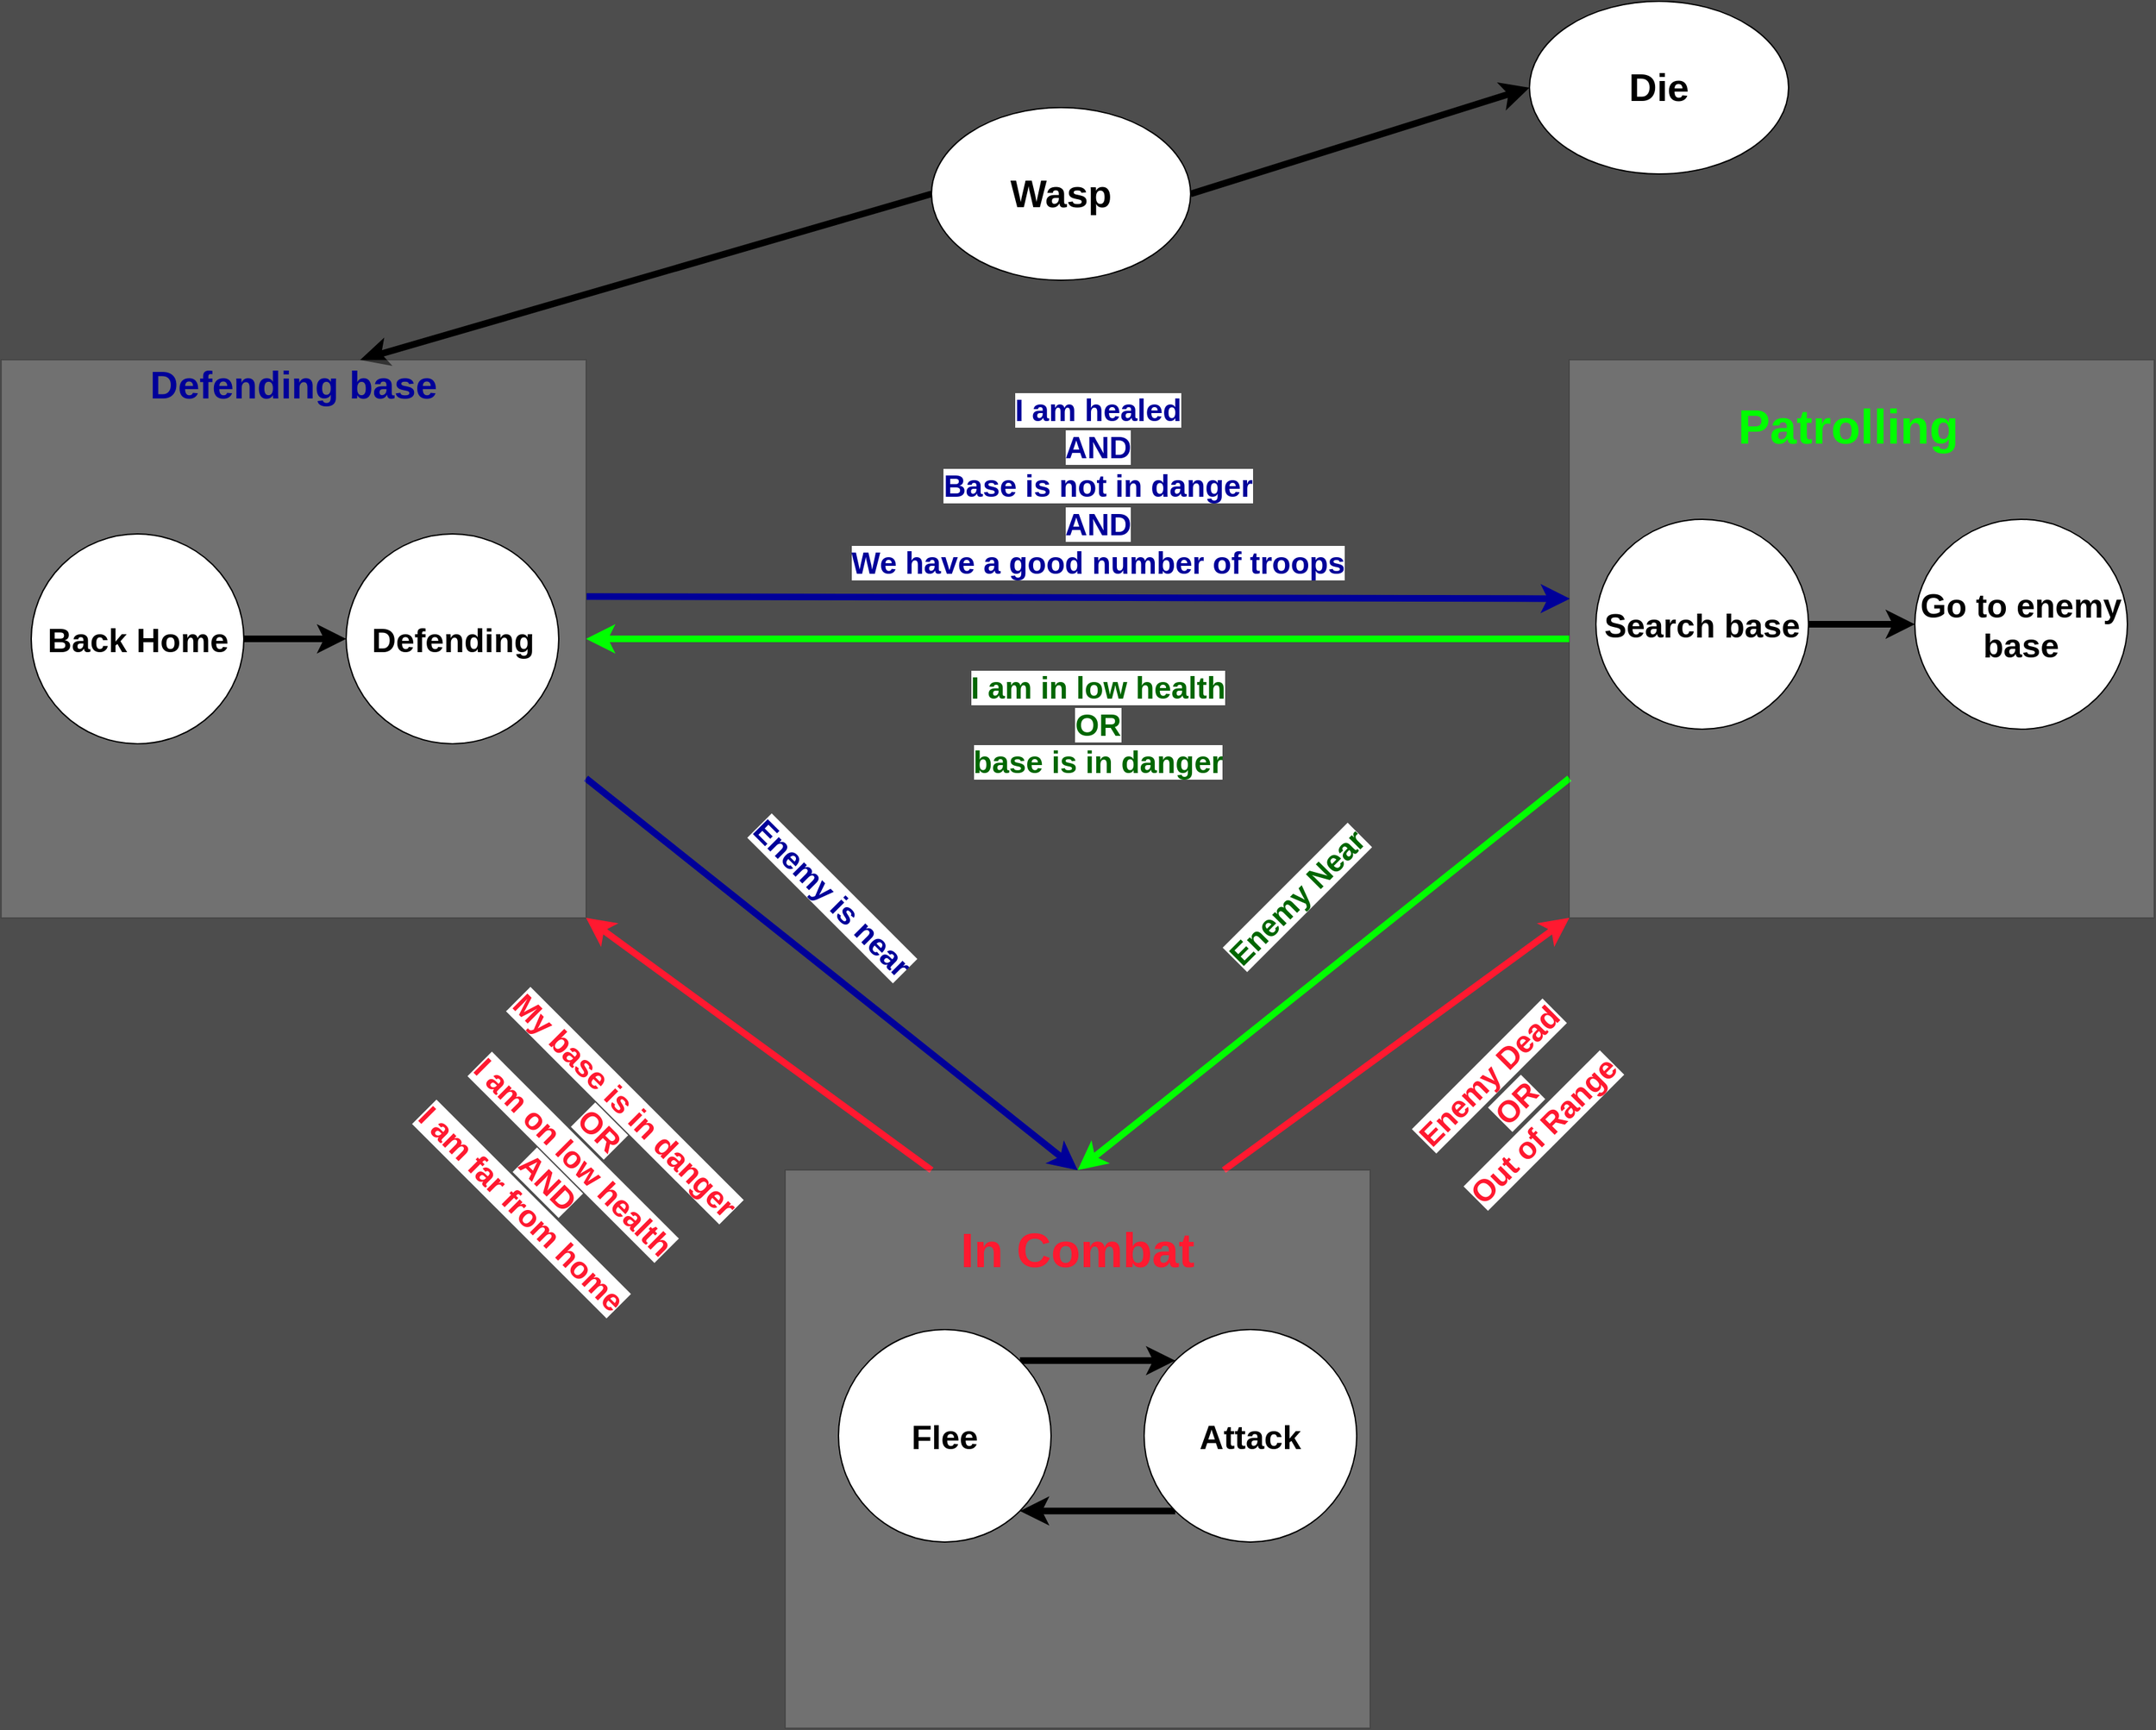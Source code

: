 <mxfile version="14.5.6" type="device"><diagram id="aclPrCi_AGjfuf2ULiEV" name="StateMachine"><mxGraphModel dx="2031" dy="1089" grid="1" gridSize="10" guides="1" tooltips="1" connect="1" arrows="1" fold="1" page="1" pageScale="1" pageWidth="1654" pageHeight="1169" background="#4D4D4D" math="0" shadow="0"><root><mxCell id="0"/><mxCell id="1" parent="0"/><mxCell id="NAgquaSxynf9Wrr1AZSK-1" style="edgeStyle=none;rounded=0;orthogonalLoop=1;jettySize=auto;html=1;exitX=0;exitY=0.5;exitDx=0;exitDy=0;strokeWidth=5;entryX=1;entryY=0.5;entryDx=0;entryDy=0;strokeColor=#00FF00;" edge="1" parent="1" source="NAgquaSxynf9Wrr1AZSK-15" target="NAgquaSxynf9Wrr1AZSK-11"><mxGeometry relative="1" as="geometry"><mxPoint x="540" y="530" as="targetPoint"/><mxPoint x="1030" y="530" as="sourcePoint"/></mxGeometry></mxCell><mxCell id="NAgquaSxynf9Wrr1AZSK-2" style="edgeStyle=none;rounded=0;orthogonalLoop=1;jettySize=auto;html=1;exitX=0;exitY=0.75;exitDx=0;exitDy=0;entryX=0.5;entryY=0;entryDx=0;entryDy=0;strokeWidth=5;strokeColor=#00FF00;" edge="1" parent="1" source="NAgquaSxynf9Wrr1AZSK-15" target="NAgquaSxynf9Wrr1AZSK-22"><mxGeometry relative="1" as="geometry"><mxPoint x="1030" y="635" as="sourcePoint"/><mxPoint x="787.5" y="860" as="targetPoint"/></mxGeometry></mxCell><mxCell id="NAgquaSxynf9Wrr1AZSK-3" style="rounded=0;orthogonalLoop=1;jettySize=auto;html=1;exitX=1;exitY=0.5;exitDx=0;exitDy=0;entryX=0;entryY=0.5;entryDx=0;entryDy=0;strokeWidth=5;" edge="1" parent="1" source="NAgquaSxynf9Wrr1AZSK-5" target="NAgquaSxynf9Wrr1AZSK-6"><mxGeometry relative="1" as="geometry"/></mxCell><mxCell id="NAgquaSxynf9Wrr1AZSK-4" style="edgeStyle=none;rounded=0;orthogonalLoop=1;jettySize=auto;html=1;exitX=0;exitY=0.5;exitDx=0;exitDy=0;entryX=0.5;entryY=0;entryDx=0;entryDy=0;strokeWidth=5;" edge="1" parent="1" source="NAgquaSxynf9Wrr1AZSK-5"><mxGeometry relative="1" as="geometry"><mxPoint x="320" y="320" as="targetPoint"/></mxGeometry></mxCell><mxCell id="NAgquaSxynf9Wrr1AZSK-5" value="&lt;font style=&quot;font-size: 29px&quot;&gt;&lt;b&gt;Wasp&lt;br&gt;&lt;/b&gt;&lt;/font&gt;" style="ellipse;whiteSpace=wrap;html=1;" vertex="1" parent="1"><mxGeometry x="750" y="130" width="195" height="130" as="geometry"/></mxCell><mxCell id="NAgquaSxynf9Wrr1AZSK-6" value="&lt;font style=&quot;font-size: 29px&quot;&gt;&lt;b&gt;Die&lt;br&gt;&lt;/b&gt;&lt;/font&gt;" style="ellipse;whiteSpace=wrap;html=1;" vertex="1" parent="1"><mxGeometry x="1200" y="50" width="195" height="130" as="geometry"/></mxCell><mxCell id="NAgquaSxynf9Wrr1AZSK-7" style="edgeStyle=none;rounded=0;orthogonalLoop=1;jettySize=auto;html=1;exitX=1.001;exitY=0.424;exitDx=0;exitDy=0;strokeWidth=5;exitPerimeter=0;entryX=0.001;entryY=0.428;entryDx=0;entryDy=0;entryPerimeter=0;strokeColor=#000099;" edge="1" parent="1" source="NAgquaSxynf9Wrr1AZSK-11" target="NAgquaSxynf9Wrr1AZSK-15"><mxGeometry relative="1" as="geometry"><mxPoint x="1029.12" y="500.18" as="targetPoint"/><mxPoint x="540" y="499.76" as="sourcePoint"/></mxGeometry></mxCell><mxCell id="NAgquaSxynf9Wrr1AZSK-8" value="&lt;p style=&quot;line-height: 105%&quot;&gt;&lt;/p&gt;&lt;h1&gt;&lt;/h1&gt;&lt;h1&gt;&lt;span style=&quot;font-size: 23px ; background-color: rgb(255 , 255 , 255)&quot;&gt;&lt;font color=&quot;#006600&quot;&gt;Enemy Near&lt;/font&gt;&lt;/span&gt;&lt;/h1&gt;&lt;p&gt;&lt;/p&gt;" style="text;html=1;align=center;verticalAlign=middle;resizable=0;points=[];autosize=1;rotation=-45;shadow=0;" vertex="1" parent="1"><mxGeometry x="950" y="700" width="150" height="50" as="geometry"/></mxCell><mxCell id="NAgquaSxynf9Wrr1AZSK-9" value="&lt;p style=&quot;line-height: 105%&quot;&gt;&lt;/p&gt;&lt;h1&gt;&lt;/h1&gt;&lt;h1&gt;&lt;span style=&quot;font-size: 23px ; background-color: rgb(255 , 255 , 255)&quot;&gt;&lt;font color=&quot;#ff1930&quot;&gt;Enemy Dead&lt;br&gt;OR&lt;br&gt;Out of Range&lt;/font&gt;&lt;/span&gt;&lt;/h1&gt;&lt;p&gt;&lt;/p&gt;" style="text;html=1;align=center;verticalAlign=middle;resizable=0;points=[];autosize=1;rotation=-45;shadow=0;" vertex="1" parent="1"><mxGeometry x="1110" y="840" width="160" height="80" as="geometry"/></mxCell><mxCell id="NAgquaSxynf9Wrr1AZSK-10" style="edgeStyle=none;rounded=0;orthogonalLoop=1;jettySize=auto;html=1;exitX=1;exitY=0.75;exitDx=0;exitDy=0;entryX=0.5;entryY=0;entryDx=0;entryDy=0;strokeWidth=5;strokeColor=#000099;" edge="1" parent="1" source="NAgquaSxynf9Wrr1AZSK-11" target="NAgquaSxynf9Wrr1AZSK-22"><mxGeometry relative="1" as="geometry"/></mxCell><mxCell id="NAgquaSxynf9Wrr1AZSK-11" value="&lt;font style=&quot;font-size: 29px&quot;&gt;&lt;b&gt;&lt;font color=&quot;#000099&quot;&gt;Defending base&lt;br&gt;&lt;/font&gt;&lt;br&gt;&lt;br&gt;&lt;br&gt;&lt;br&gt;&lt;br&gt;&lt;br&gt;&lt;br&gt;&lt;br&gt;&lt;br&gt;&lt;br&gt;&lt;br&gt;&lt;/b&gt;&lt;/font&gt;" style="rounded=0;whiteSpace=wrap;html=1;align=center;opacity=20;" vertex="1" parent="1"><mxGeometry x="50" y="320" width="440" height="420" as="geometry"/></mxCell><mxCell id="NAgquaSxynf9Wrr1AZSK-12" style="edgeStyle=none;rounded=0;orthogonalLoop=1;jettySize=auto;html=1;exitX=1;exitY=0.5;exitDx=0;exitDy=0;entryX=0;entryY=0.5;entryDx=0;entryDy=0;strokeWidth=5;" edge="1" parent="1" source="NAgquaSxynf9Wrr1AZSK-13" target="NAgquaSxynf9Wrr1AZSK-14"><mxGeometry relative="1" as="geometry"/></mxCell><mxCell id="NAgquaSxynf9Wrr1AZSK-13" value="&lt;font style=&quot;font-size: 25px&quot;&gt;&lt;b&gt;Back Home&lt;br&gt;&lt;/b&gt;&lt;/font&gt;" style="ellipse;whiteSpace=wrap;html=1;" vertex="1" parent="1"><mxGeometry x="72.5" y="451" width="160" height="158" as="geometry"/></mxCell><mxCell id="NAgquaSxynf9Wrr1AZSK-14" value="&lt;font style=&quot;font-size: 25px&quot;&gt;&lt;b&gt;Defending&lt;br&gt;&lt;/b&gt;&lt;/font&gt;" style="ellipse;whiteSpace=wrap;html=1;" vertex="1" parent="1"><mxGeometry x="309.5" y="451" width="160" height="158" as="geometry"/></mxCell><mxCell id="NAgquaSxynf9Wrr1AZSK-15" value="&lt;font style=&quot;font-size: 29px&quot;&gt;&lt;b&gt;&lt;br&gt;&lt;/b&gt;&lt;/font&gt;" style="rounded=0;whiteSpace=wrap;html=1;align=center;opacity=20;" vertex="1" parent="1"><mxGeometry x="1230" y="320" width="440" height="420" as="geometry"/></mxCell><mxCell id="NAgquaSxynf9Wrr1AZSK-16" value="&lt;font style=&quot;font-size: 36px&quot;&gt;&lt;b&gt;&lt;font color=&quot;#00ff00&quot;&gt;Patrolling&lt;/font&gt;&lt;br&gt;&lt;/b&gt;&lt;/font&gt;" style="text;html=1;strokeColor=none;fillColor=none;align=center;verticalAlign=middle;whiteSpace=wrap;rounded=0;" vertex="1" parent="1"><mxGeometry x="1420" y="360" width="40" height="20" as="geometry"/></mxCell><mxCell id="NAgquaSxynf9Wrr1AZSK-17" style="edgeStyle=none;rounded=0;orthogonalLoop=1;jettySize=auto;html=1;exitX=1;exitY=0.5;exitDx=0;exitDy=0;entryX=0;entryY=0.5;entryDx=0;entryDy=0;strokeWidth=5;" edge="1" parent="1" source="NAgquaSxynf9Wrr1AZSK-18" target="NAgquaSxynf9Wrr1AZSK-19"><mxGeometry relative="1" as="geometry"/></mxCell><mxCell id="NAgquaSxynf9Wrr1AZSK-18" value="&lt;font style=&quot;font-size: 25px&quot;&gt;&lt;b&gt;Search base&lt;br&gt;&lt;/b&gt;&lt;/font&gt;" style="ellipse;whiteSpace=wrap;html=1;" vertex="1" parent="1"><mxGeometry x="1250" y="440" width="160" height="158" as="geometry"/></mxCell><mxCell id="NAgquaSxynf9Wrr1AZSK-19" value="&lt;font style=&quot;font-size: 25px&quot;&gt;&lt;b&gt;Go to enemy base&lt;br&gt;&lt;/b&gt;&lt;/font&gt;" style="ellipse;whiteSpace=wrap;html=1;" vertex="1" parent="1"><mxGeometry x="1490" y="440" width="160" height="158" as="geometry"/></mxCell><mxCell id="NAgquaSxynf9Wrr1AZSK-20" style="edgeStyle=none;rounded=0;orthogonalLoop=1;jettySize=auto;html=1;exitX=0.75;exitY=0;exitDx=0;exitDy=0;entryX=0;entryY=1;entryDx=0;entryDy=0;strokeWidth=5;strokeColor=#FF1930;" edge="1" parent="1" source="NAgquaSxynf9Wrr1AZSK-22" target="NAgquaSxynf9Wrr1AZSK-15"><mxGeometry relative="1" as="geometry"/></mxCell><mxCell id="NAgquaSxynf9Wrr1AZSK-21" style="edgeStyle=none;rounded=0;orthogonalLoop=1;jettySize=auto;html=1;exitX=0.25;exitY=0;exitDx=0;exitDy=0;entryX=1;entryY=1;entryDx=0;entryDy=0;strokeWidth=5;strokeColor=#FF1930;" edge="1" parent="1" source="NAgquaSxynf9Wrr1AZSK-22" target="NAgquaSxynf9Wrr1AZSK-11"><mxGeometry relative="1" as="geometry"/></mxCell><mxCell id="NAgquaSxynf9Wrr1AZSK-22" value="&lt;font style=&quot;font-size: 29px&quot;&gt;&lt;b&gt;&lt;br&gt;&lt;/b&gt;&lt;/font&gt;" style="rounded=0;whiteSpace=wrap;html=1;align=center;opacity=20;" vertex="1" parent="1"><mxGeometry x="640" y="930" width="440" height="420" as="geometry"/></mxCell><mxCell id="NAgquaSxynf9Wrr1AZSK-23" value="&lt;font style=&quot;font-size: 36px&quot; color=&quot;#ff1930&quot;&gt;&lt;b&gt;In Combat&lt;/b&gt;&lt;/font&gt;" style="text;html=1;strokeColor=none;fillColor=none;align=center;verticalAlign=middle;whiteSpace=wrap;rounded=0;" vertex="1" parent="1"><mxGeometry x="740" y="980" width="240" height="20" as="geometry"/></mxCell><mxCell id="NAgquaSxynf9Wrr1AZSK-24" style="edgeStyle=none;rounded=0;orthogonalLoop=1;jettySize=auto;html=1;exitX=1;exitY=0;exitDx=0;exitDy=0;entryX=0;entryY=0;entryDx=0;entryDy=0;strokeColor=#000000;strokeWidth=5;" edge="1" parent="1" source="NAgquaSxynf9Wrr1AZSK-25" target="NAgquaSxynf9Wrr1AZSK-27"><mxGeometry relative="1" as="geometry"/></mxCell><mxCell id="NAgquaSxynf9Wrr1AZSK-25" value="&lt;font style=&quot;font-size: 25px&quot;&gt;&lt;b&gt;Flee&lt;br&gt;&lt;/b&gt;&lt;/font&gt;" style="ellipse;whiteSpace=wrap;html=1;" vertex="1" parent="1"><mxGeometry x="680" y="1050" width="160" height="160" as="geometry"/></mxCell><mxCell id="NAgquaSxynf9Wrr1AZSK-26" style="edgeStyle=none;rounded=0;orthogonalLoop=1;jettySize=auto;html=1;exitX=0;exitY=1;exitDx=0;exitDy=0;entryX=1;entryY=1;entryDx=0;entryDy=0;strokeColor=#000000;strokeWidth=5;" edge="1" parent="1" source="NAgquaSxynf9Wrr1AZSK-27" target="NAgquaSxynf9Wrr1AZSK-25"><mxGeometry relative="1" as="geometry"/></mxCell><mxCell id="NAgquaSxynf9Wrr1AZSK-27" value="&lt;font style=&quot;font-size: 25px&quot;&gt;&lt;b&gt;Attack&lt;br&gt;&lt;/b&gt;&lt;/font&gt;" style="ellipse;whiteSpace=wrap;html=1;" vertex="1" parent="1"><mxGeometry x="910" y="1050" width="160" height="160" as="geometry"/></mxCell><mxCell id="NAgquaSxynf9Wrr1AZSK-28" value="&lt;p style=&quot;line-height: 105%&quot;&gt;&lt;/p&gt;&lt;h1&gt;&lt;/h1&gt;&lt;h1&gt;&lt;span style=&quot;font-size: 23px ; background-color: rgb(255 , 255 , 255)&quot;&gt;&lt;font color=&quot;#000099&quot;&gt;I am healed&lt;br&gt;AND&lt;br&gt;Base is not in danger&lt;br&gt;AND&lt;br&gt;We have a good number of troops&lt;/font&gt;&lt;/span&gt;&lt;/h1&gt;&lt;p&gt;&lt;/p&gt;" style="text;html=1;align=center;verticalAlign=middle;resizable=0;points=[];autosize=1;rotation=0;shadow=0;" vertex="1" parent="1"><mxGeometry x="680" y="360" width="390" height="110" as="geometry"/></mxCell><mxCell id="NAgquaSxynf9Wrr1AZSK-29" value="&lt;p style=&quot;line-height: 120%&quot;&gt;&lt;/p&gt;&lt;h1&gt;&lt;/h1&gt;&lt;h1 style=&quot;font-size: 23px&quot;&gt;&lt;font color=&quot;#006600&quot; style=&quot;font-size: 23px ; background-color: rgb(255 , 255 , 255)&quot;&gt;I am in low health&lt;br&gt;&lt;/font&gt;&lt;font color=&quot;#006600&quot; style=&quot;background-color: rgb(255 , 255 , 255)&quot;&gt;OR&lt;/font&gt;&lt;span style=&quot;background-color: rgb(248 , 249 , 250)&quot;&gt;&lt;br&gt;&lt;/span&gt;&lt;b style=&quot;color: rgb(0 , 102 , 0) ; background-color: rgb(255 , 255 , 255)&quot;&gt;base is in danger&lt;/b&gt;&lt;/h1&gt;&lt;p&gt;&lt;/p&gt;" style="text;html=1;align=center;verticalAlign=middle;resizable=0;points=[];autosize=1;rotation=0;shadow=0;" vertex="1" parent="1"><mxGeometry x="770" y="555" width="210" height="80" as="geometry"/></mxCell><mxCell id="NAgquaSxynf9Wrr1AZSK-30" value="&lt;p style=&quot;line-height: 105%&quot;&gt;&lt;/p&gt;&lt;h1&gt;&lt;/h1&gt;&lt;h1&gt;&lt;font color=&quot;#000099&quot;&gt;&lt;span style=&quot;font-size: 23px ; background-color: rgb(255 , 255 , 255)&quot;&gt;Enemy is near&lt;/span&gt;&lt;/font&gt;&lt;/h1&gt;&lt;p&gt;&lt;/p&gt;" style="text;html=1;align=center;verticalAlign=middle;resizable=0;points=[];autosize=1;rotation=45;shadow=0;" vertex="1" parent="1"><mxGeometry x="590" y="700" width="170" height="50" as="geometry"/></mxCell><mxCell id="NAgquaSxynf9Wrr1AZSK-31" value="&lt;font style=&quot;font-size: 23px&quot; color=&quot;#ff1930&quot;&gt;&lt;b style=&quot;background-color: rgb(255 , 255 , 255)&quot;&gt;My base is in danger&lt;br&gt;OR&lt;br&gt;I am on low health&lt;br&gt;AND&lt;br&gt;I am far from home&lt;br&gt;&lt;/b&gt;&lt;/font&gt;" style="text;html=1;align=center;verticalAlign=middle;resizable=0;points=[];autosize=1;rotation=45;" vertex="1" parent="1"><mxGeometry x="360" y="870" width="240" height="100" as="geometry"/></mxCell></root></mxGraphModel></diagram></mxfile>